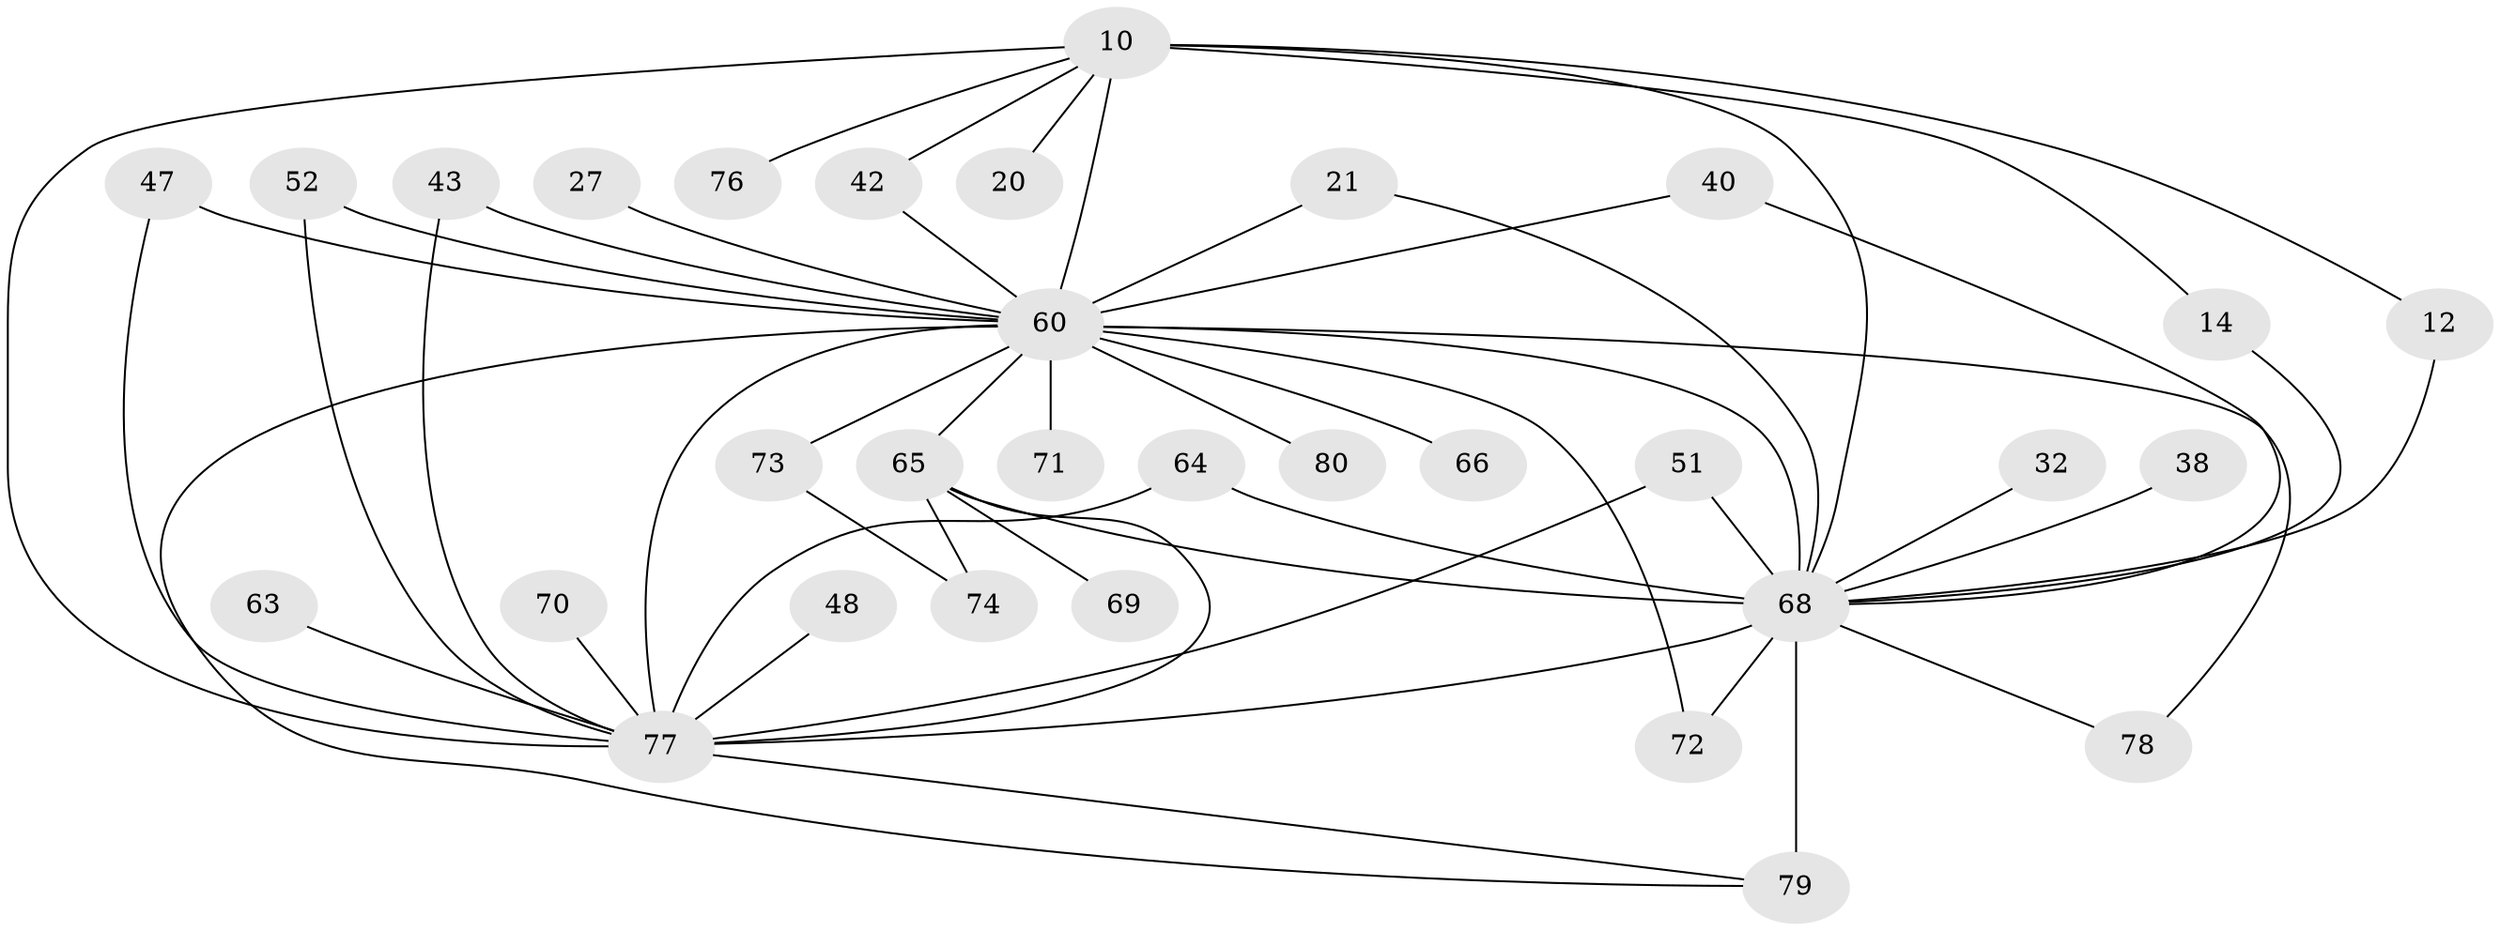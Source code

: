 // original degree distribution, {18: 0.025, 24: 0.0125, 10: 0.0125, 28: 0.0125, 19: 0.0125, 23: 0.0125, 17: 0.025, 15: 0.0125, 3: 0.175, 2: 0.5875, 9: 0.0125, 4: 0.075, 6: 0.025}
// Generated by graph-tools (version 1.1) at 2025/48/03/04/25 21:48:59]
// undirected, 32 vertices, 51 edges
graph export_dot {
graph [start="1"]
  node [color=gray90,style=filled];
  10 [super="+7+3"];
  12;
  14;
  20;
  21;
  27;
  32;
  38;
  40;
  42;
  43;
  47;
  48 [super="+16"];
  51;
  52;
  60 [super="+11+5+13"];
  63;
  64 [super="+61+35"];
  65 [super="+55+58+59"];
  66;
  68 [super="+17+34+9"];
  69;
  70 [super="+50"];
  71;
  72 [super="+19"];
  73 [super="+67+44"];
  74;
  76;
  77 [super="+33+18+54+30+75"];
  78 [super="+25"];
  79 [super="+56"];
  80;
  10 -- 42;
  10 -- 68 [weight=12];
  10 -- 76 [weight=2];
  10 -- 12;
  10 -- 14;
  10 -- 20;
  10 -- 77 [weight=11];
  10 -- 60 [weight=6];
  12 -- 68;
  14 -- 68;
  21 -- 68;
  21 -- 60;
  27 -- 60;
  32 -- 68 [weight=2];
  38 -- 68 [weight=2];
  40 -- 68;
  40 -- 60;
  42 -- 60;
  43 -- 60;
  43 -- 77;
  47 -- 60;
  47 -- 77;
  48 -- 77 [weight=3];
  51 -- 68;
  51 -- 77;
  52 -- 60;
  52 -- 77;
  60 -- 68 [weight=7];
  60 -- 66 [weight=2];
  60 -- 71 [weight=2];
  60 -- 72;
  60 -- 78 [weight=2];
  60 -- 80 [weight=2];
  60 -- 65 [weight=3];
  60 -- 79;
  60 -- 77 [weight=8];
  60 -- 73 [weight=4];
  63 -- 77 [weight=2];
  64 -- 68 [weight=3];
  64 -- 77 [weight=2];
  65 -- 68;
  65 -- 74;
  65 -- 69 [weight=2];
  65 -- 77 [weight=4];
  68 -- 79 [weight=6];
  68 -- 78 [weight=2];
  68 -- 77 [weight=11];
  68 -- 72 [weight=2];
  70 -- 77 [weight=3];
  73 -- 74;
  77 -- 79 [weight=2];
}
